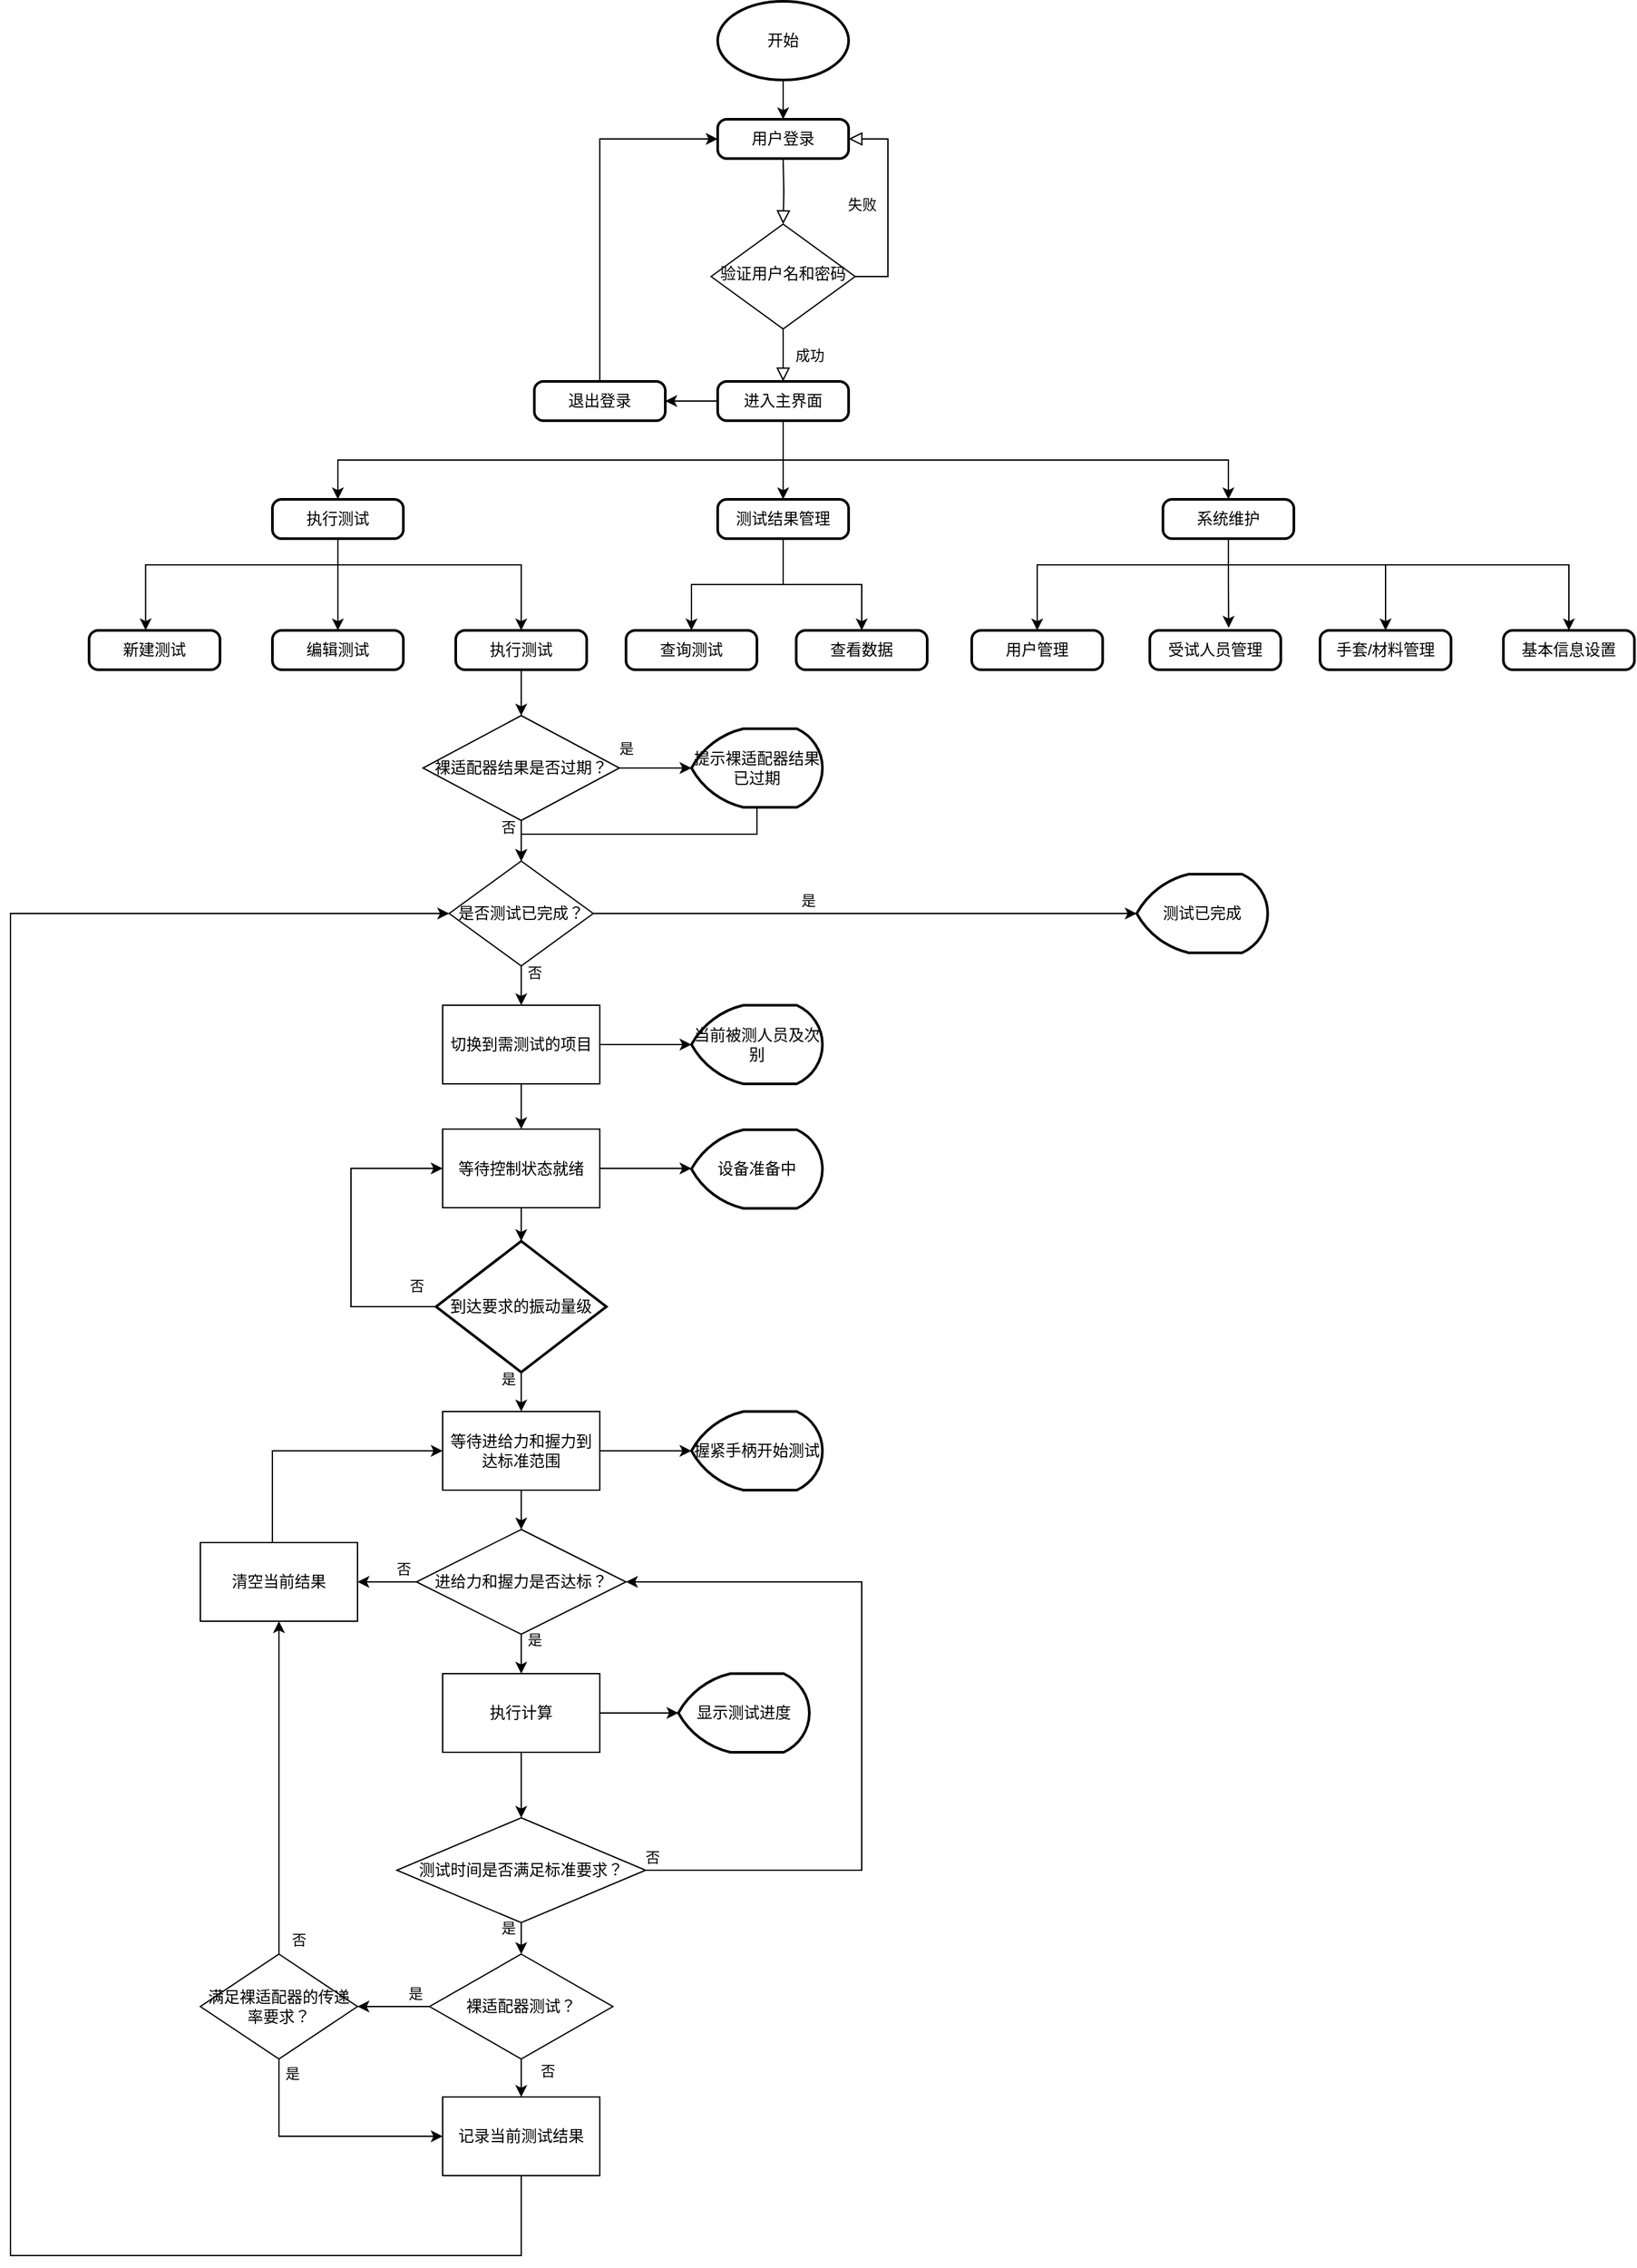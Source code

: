 <mxfile version="14.0.5" type="github">
  <diagram id="C5RBs43oDa-KdzZeNtuy" name="Page-1">
    <mxGraphModel dx="1935" dy="1855" grid="1" gridSize="10" guides="1" tooltips="1" connect="1" arrows="1" fold="1" page="1" pageScale="1" pageWidth="827" pageHeight="1169" math="0" shadow="0">
      <root>
        <mxCell id="WIyWlLk6GJQsqaUBKTNV-0" />
        <mxCell id="WIyWlLk6GJQsqaUBKTNV-1" parent="WIyWlLk6GJQsqaUBKTNV-0" />
        <mxCell id="WIyWlLk6GJQsqaUBKTNV-2" value="" style="rounded=0;html=1;jettySize=auto;orthogonalLoop=1;fontSize=11;endArrow=block;endFill=0;endSize=8;strokeWidth=1;shadow=0;labelBackgroundColor=none;edgeStyle=orthogonalEdgeStyle;" parent="WIyWlLk6GJQsqaUBKTNV-1" target="WIyWlLk6GJQsqaUBKTNV-6" edge="1">
          <mxGeometry relative="1" as="geometry">
            <mxPoint x="110" y="-370" as="sourcePoint" />
          </mxGeometry>
        </mxCell>
        <mxCell id="WIyWlLk6GJQsqaUBKTNV-4" value="成功" style="rounded=0;html=1;jettySize=auto;orthogonalLoop=1;fontSize=11;endArrow=block;endFill=0;endSize=8;strokeWidth=1;shadow=0;labelBackgroundColor=none;edgeStyle=orthogonalEdgeStyle;" parent="WIyWlLk6GJQsqaUBKTNV-1" source="WIyWlLk6GJQsqaUBKTNV-6" edge="1">
          <mxGeometry y="20" relative="1" as="geometry">
            <mxPoint as="offset" />
            <mxPoint x="110" y="-200" as="targetPoint" />
          </mxGeometry>
        </mxCell>
        <mxCell id="WIyWlLk6GJQsqaUBKTNV-5" value="失败" style="edgeStyle=orthogonalEdgeStyle;rounded=0;html=1;jettySize=auto;orthogonalLoop=1;fontSize=11;endArrow=block;endFill=0;endSize=8;strokeWidth=1;shadow=0;labelBackgroundColor=none;entryX=1;entryY=0.5;entryDx=0;entryDy=0;exitX=1;exitY=0.5;exitDx=0;exitDy=0;" parent="WIyWlLk6GJQsqaUBKTNV-1" source="WIyWlLk6GJQsqaUBKTNV-6" target="-vagqT4oPrXyImM88Zhv-7" edge="1">
          <mxGeometry y="20" relative="1" as="geometry">
            <mxPoint as="offset" />
            <mxPoint x="170" y="-390" as="targetPoint" />
            <Array as="points">
              <mxPoint x="190" y="-280" />
              <mxPoint x="190" y="-385" />
            </Array>
          </mxGeometry>
        </mxCell>
        <mxCell id="WIyWlLk6GJQsqaUBKTNV-6" value="验证用户名和密码" style="rhombus;whiteSpace=wrap;html=1;shadow=0;fontFamily=Helvetica;fontSize=12;align=center;strokeWidth=1;spacing=6;spacingTop=-4;" parent="WIyWlLk6GJQsqaUBKTNV-1" vertex="1">
          <mxGeometry x="55" y="-320" width="110" height="80" as="geometry" />
        </mxCell>
        <mxCell id="-vagqT4oPrXyImM88Zhv-8" value="" style="edgeStyle=orthogonalEdgeStyle;rounded=0;orthogonalLoop=1;jettySize=auto;html=1;" edge="1" parent="WIyWlLk6GJQsqaUBKTNV-1" source="-vagqT4oPrXyImM88Zhv-2" target="-vagqT4oPrXyImM88Zhv-7">
          <mxGeometry relative="1" as="geometry" />
        </mxCell>
        <mxCell id="-vagqT4oPrXyImM88Zhv-2" value="开始" style="strokeWidth=2;html=1;shape=mxgraph.flowchart.start_1;whiteSpace=wrap;" vertex="1" parent="WIyWlLk6GJQsqaUBKTNV-1">
          <mxGeometry x="60" y="-490" width="100" height="60" as="geometry" />
        </mxCell>
        <mxCell id="-vagqT4oPrXyImM88Zhv-5" value="" style="edgeStyle=orthogonalEdgeStyle;rounded=0;orthogonalLoop=1;jettySize=auto;html=1;" edge="1" parent="WIyWlLk6GJQsqaUBKTNV-1" source="-vagqT4oPrXyImM88Zhv-3" target="-vagqT4oPrXyImM88Zhv-4">
          <mxGeometry relative="1" as="geometry" />
        </mxCell>
        <mxCell id="-vagqT4oPrXyImM88Zhv-12" value="" style="edgeStyle=orthogonalEdgeStyle;rounded=0;orthogonalLoop=1;jettySize=auto;html=1;" edge="1" parent="WIyWlLk6GJQsqaUBKTNV-1" source="-vagqT4oPrXyImM88Zhv-3" target="-vagqT4oPrXyImM88Zhv-10">
          <mxGeometry relative="1" as="geometry" />
        </mxCell>
        <mxCell id="-vagqT4oPrXyImM88Zhv-13" style="edgeStyle=orthogonalEdgeStyle;rounded=0;orthogonalLoop=1;jettySize=auto;html=1;" edge="1" parent="WIyWlLk6GJQsqaUBKTNV-1" source="-vagqT4oPrXyImM88Zhv-3" target="-vagqT4oPrXyImM88Zhv-9">
          <mxGeometry relative="1" as="geometry">
            <Array as="points">
              <mxPoint x="110" y="-140" />
              <mxPoint x="-230" y="-140" />
            </Array>
          </mxGeometry>
        </mxCell>
        <mxCell id="-vagqT4oPrXyImM88Zhv-14" style="edgeStyle=orthogonalEdgeStyle;rounded=0;orthogonalLoop=1;jettySize=auto;html=1;" edge="1" parent="WIyWlLk6GJQsqaUBKTNV-1" source="-vagqT4oPrXyImM88Zhv-3" target="-vagqT4oPrXyImM88Zhv-11">
          <mxGeometry relative="1" as="geometry">
            <Array as="points">
              <mxPoint x="110" y="-140" />
              <mxPoint x="450" y="-140" />
            </Array>
          </mxGeometry>
        </mxCell>
        <mxCell id="-vagqT4oPrXyImM88Zhv-3" value="进入主界面" style="rounded=1;whiteSpace=wrap;html=1;absoluteArcSize=1;arcSize=14;strokeWidth=2;" vertex="1" parent="WIyWlLk6GJQsqaUBKTNV-1">
          <mxGeometry x="60" y="-200" width="100" height="30" as="geometry" />
        </mxCell>
        <mxCell id="-vagqT4oPrXyImM88Zhv-6" style="edgeStyle=orthogonalEdgeStyle;rounded=0;orthogonalLoop=1;jettySize=auto;html=1;entryX=0;entryY=0.5;entryDx=0;entryDy=0;" edge="1" parent="WIyWlLk6GJQsqaUBKTNV-1" source="-vagqT4oPrXyImM88Zhv-4" target="-vagqT4oPrXyImM88Zhv-7">
          <mxGeometry relative="1" as="geometry">
            <Array as="points">
              <mxPoint x="-30" y="-385" />
            </Array>
          </mxGeometry>
        </mxCell>
        <mxCell id="-vagqT4oPrXyImM88Zhv-4" value="退出登录" style="rounded=1;whiteSpace=wrap;html=1;absoluteArcSize=1;arcSize=14;strokeWidth=2;" vertex="1" parent="WIyWlLk6GJQsqaUBKTNV-1">
          <mxGeometry x="-80" y="-200" width="100" height="30" as="geometry" />
        </mxCell>
        <mxCell id="-vagqT4oPrXyImM88Zhv-7" value="用户登录" style="rounded=1;whiteSpace=wrap;html=1;absoluteArcSize=1;arcSize=14;strokeWidth=2;" vertex="1" parent="WIyWlLk6GJQsqaUBKTNV-1">
          <mxGeometry x="60" y="-400" width="100" height="30" as="geometry" />
        </mxCell>
        <mxCell id="-vagqT4oPrXyImM88Zhv-26" value="" style="edgeStyle=orthogonalEdgeStyle;rounded=0;orthogonalLoop=1;jettySize=auto;html=1;" edge="1" parent="WIyWlLk6GJQsqaUBKTNV-1" source="-vagqT4oPrXyImM88Zhv-9" target="-vagqT4oPrXyImM88Zhv-24">
          <mxGeometry relative="1" as="geometry" />
        </mxCell>
        <mxCell id="-vagqT4oPrXyImM88Zhv-27" style="edgeStyle=orthogonalEdgeStyle;rounded=0;orthogonalLoop=1;jettySize=auto;html=1;" edge="1" parent="WIyWlLk6GJQsqaUBKTNV-1" source="-vagqT4oPrXyImM88Zhv-9" target="-vagqT4oPrXyImM88Zhv-25">
          <mxGeometry relative="1" as="geometry">
            <Array as="points">
              <mxPoint x="-230" y="-60" />
              <mxPoint x="-90" y="-60" />
            </Array>
          </mxGeometry>
        </mxCell>
        <mxCell id="-vagqT4oPrXyImM88Zhv-28" style="edgeStyle=orthogonalEdgeStyle;rounded=0;orthogonalLoop=1;jettySize=auto;html=1;entryX=0.432;entryY=-0.004;entryDx=0;entryDy=0;entryPerimeter=0;" edge="1" parent="WIyWlLk6GJQsqaUBKTNV-1" source="-vagqT4oPrXyImM88Zhv-9" target="-vagqT4oPrXyImM88Zhv-23">
          <mxGeometry relative="1" as="geometry">
            <Array as="points">
              <mxPoint x="-230" y="-60" />
              <mxPoint x="-377" y="-60" />
            </Array>
          </mxGeometry>
        </mxCell>
        <mxCell id="-vagqT4oPrXyImM88Zhv-9" value="执行测试" style="rounded=1;whiteSpace=wrap;html=1;absoluteArcSize=1;arcSize=14;strokeWidth=2;" vertex="1" parent="WIyWlLk6GJQsqaUBKTNV-1">
          <mxGeometry x="-280" y="-110" width="100" height="30" as="geometry" />
        </mxCell>
        <mxCell id="-vagqT4oPrXyImM88Zhv-31" style="edgeStyle=orthogonalEdgeStyle;rounded=0;orthogonalLoop=1;jettySize=auto;html=1;" edge="1" parent="WIyWlLk6GJQsqaUBKTNV-1" source="-vagqT4oPrXyImM88Zhv-10" target="-vagqT4oPrXyImM88Zhv-29">
          <mxGeometry relative="1" as="geometry" />
        </mxCell>
        <mxCell id="-vagqT4oPrXyImM88Zhv-32" style="edgeStyle=orthogonalEdgeStyle;rounded=0;orthogonalLoop=1;jettySize=auto;html=1;" edge="1" parent="WIyWlLk6GJQsqaUBKTNV-1" source="-vagqT4oPrXyImM88Zhv-10" target="-vagqT4oPrXyImM88Zhv-30">
          <mxGeometry relative="1" as="geometry" />
        </mxCell>
        <mxCell id="-vagqT4oPrXyImM88Zhv-10" value="测试结果管理" style="rounded=1;whiteSpace=wrap;html=1;absoluteArcSize=1;arcSize=14;strokeWidth=2;" vertex="1" parent="WIyWlLk6GJQsqaUBKTNV-1">
          <mxGeometry x="60" y="-110" width="100" height="30" as="geometry" />
        </mxCell>
        <mxCell id="-vagqT4oPrXyImM88Zhv-19" style="edgeStyle=orthogonalEdgeStyle;rounded=0;orthogonalLoop=1;jettySize=auto;html=1;entryX=0.5;entryY=0;entryDx=0;entryDy=0;" edge="1" parent="WIyWlLk6GJQsqaUBKTNV-1" source="-vagqT4oPrXyImM88Zhv-11" target="-vagqT4oPrXyImM88Zhv-15">
          <mxGeometry relative="1" as="geometry">
            <Array as="points">
              <mxPoint x="450" y="-60" />
              <mxPoint x="304" y="-60" />
            </Array>
          </mxGeometry>
        </mxCell>
        <mxCell id="-vagqT4oPrXyImM88Zhv-20" style="edgeStyle=orthogonalEdgeStyle;rounded=0;orthogonalLoop=1;jettySize=auto;html=1;entryX=0.602;entryY=-0.068;entryDx=0;entryDy=0;entryPerimeter=0;" edge="1" parent="WIyWlLk6GJQsqaUBKTNV-1" source="-vagqT4oPrXyImM88Zhv-11" target="-vagqT4oPrXyImM88Zhv-16">
          <mxGeometry relative="1" as="geometry" />
        </mxCell>
        <mxCell id="-vagqT4oPrXyImM88Zhv-21" style="edgeStyle=orthogonalEdgeStyle;rounded=0;orthogonalLoop=1;jettySize=auto;html=1;" edge="1" parent="WIyWlLk6GJQsqaUBKTNV-1" source="-vagqT4oPrXyImM88Zhv-11" target="-vagqT4oPrXyImM88Zhv-17">
          <mxGeometry relative="1" as="geometry">
            <Array as="points">
              <mxPoint x="450" y="-60" />
              <mxPoint x="570" y="-60" />
            </Array>
          </mxGeometry>
        </mxCell>
        <mxCell id="-vagqT4oPrXyImM88Zhv-22" style="edgeStyle=orthogonalEdgeStyle;rounded=0;orthogonalLoop=1;jettySize=auto;html=1;" edge="1" parent="WIyWlLk6GJQsqaUBKTNV-1" source="-vagqT4oPrXyImM88Zhv-11" target="-vagqT4oPrXyImM88Zhv-18">
          <mxGeometry relative="1" as="geometry">
            <Array as="points">
              <mxPoint x="450" y="-60" />
              <mxPoint x="710" y="-60" />
            </Array>
          </mxGeometry>
        </mxCell>
        <mxCell id="-vagqT4oPrXyImM88Zhv-11" value="系统维护" style="rounded=1;whiteSpace=wrap;html=1;absoluteArcSize=1;arcSize=14;strokeWidth=2;" vertex="1" parent="WIyWlLk6GJQsqaUBKTNV-1">
          <mxGeometry x="400" y="-110" width="100" height="30" as="geometry" />
        </mxCell>
        <mxCell id="-vagqT4oPrXyImM88Zhv-15" value="用户管理" style="rounded=1;whiteSpace=wrap;html=1;absoluteArcSize=1;arcSize=14;strokeWidth=2;" vertex="1" parent="WIyWlLk6GJQsqaUBKTNV-1">
          <mxGeometry x="254" y="-10" width="100" height="30" as="geometry" />
        </mxCell>
        <mxCell id="-vagqT4oPrXyImM88Zhv-16" value="受试人员管理" style="rounded=1;whiteSpace=wrap;html=1;absoluteArcSize=1;arcSize=14;strokeWidth=2;" vertex="1" parent="WIyWlLk6GJQsqaUBKTNV-1">
          <mxGeometry x="390" y="-10" width="100" height="30" as="geometry" />
        </mxCell>
        <mxCell id="-vagqT4oPrXyImM88Zhv-17" value="手套/材料管理" style="rounded=1;whiteSpace=wrap;html=1;absoluteArcSize=1;arcSize=14;strokeWidth=2;" vertex="1" parent="WIyWlLk6GJQsqaUBKTNV-1">
          <mxGeometry x="520" y="-10" width="100" height="30" as="geometry" />
        </mxCell>
        <mxCell id="-vagqT4oPrXyImM88Zhv-18" value="基本信息设置" style="rounded=1;whiteSpace=wrap;html=1;absoluteArcSize=1;arcSize=14;strokeWidth=2;" vertex="1" parent="WIyWlLk6GJQsqaUBKTNV-1">
          <mxGeometry x="660" y="-10" width="100" height="30" as="geometry" />
        </mxCell>
        <mxCell id="-vagqT4oPrXyImM88Zhv-23" value="新建测试" style="rounded=1;whiteSpace=wrap;html=1;absoluteArcSize=1;arcSize=14;strokeWidth=2;" vertex="1" parent="WIyWlLk6GJQsqaUBKTNV-1">
          <mxGeometry x="-420" y="-10" width="100" height="30" as="geometry" />
        </mxCell>
        <mxCell id="-vagqT4oPrXyImM88Zhv-24" value="编辑测试" style="rounded=1;whiteSpace=wrap;html=1;absoluteArcSize=1;arcSize=14;strokeWidth=2;" vertex="1" parent="WIyWlLk6GJQsqaUBKTNV-1">
          <mxGeometry x="-280" y="-10" width="100" height="30" as="geometry" />
        </mxCell>
        <mxCell id="-vagqT4oPrXyImM88Zhv-34" value="" style="edgeStyle=orthogonalEdgeStyle;rounded=0;orthogonalLoop=1;jettySize=auto;html=1;" edge="1" parent="WIyWlLk6GJQsqaUBKTNV-1" source="-vagqT4oPrXyImM88Zhv-25" target="-vagqT4oPrXyImM88Zhv-33">
          <mxGeometry relative="1" as="geometry" />
        </mxCell>
        <mxCell id="-vagqT4oPrXyImM88Zhv-25" value="执行测试" style="rounded=1;whiteSpace=wrap;html=1;absoluteArcSize=1;arcSize=14;strokeWidth=2;" vertex="1" parent="WIyWlLk6GJQsqaUBKTNV-1">
          <mxGeometry x="-140" y="-10" width="100" height="30" as="geometry" />
        </mxCell>
        <mxCell id="-vagqT4oPrXyImM88Zhv-29" value="查询测试" style="rounded=1;whiteSpace=wrap;html=1;absoluteArcSize=1;arcSize=14;strokeWidth=2;" vertex="1" parent="WIyWlLk6GJQsqaUBKTNV-1">
          <mxGeometry x="-10" y="-10" width="100" height="30" as="geometry" />
        </mxCell>
        <mxCell id="-vagqT4oPrXyImM88Zhv-30" value="查看数据" style="rounded=1;whiteSpace=wrap;html=1;absoluteArcSize=1;arcSize=14;strokeWidth=2;" vertex="1" parent="WIyWlLk6GJQsqaUBKTNV-1">
          <mxGeometry x="120" y="-10" width="100" height="30" as="geometry" />
        </mxCell>
        <mxCell id="-vagqT4oPrXyImM88Zhv-40" value="" style="edgeStyle=orthogonalEdgeStyle;rounded=0;orthogonalLoop=1;jettySize=auto;html=1;entryX=0.5;entryY=0;entryDx=0;entryDy=0;" edge="1" parent="WIyWlLk6GJQsqaUBKTNV-1" source="-vagqT4oPrXyImM88Zhv-33" target="-vagqT4oPrXyImM88Zhv-51">
          <mxGeometry relative="1" as="geometry">
            <mxPoint x="80.059" y="160" as="targetPoint" />
          </mxGeometry>
        </mxCell>
        <mxCell id="-vagqT4oPrXyImM88Zhv-118" value="否" style="edgeLabel;html=1;align=center;verticalAlign=middle;resizable=0;points=[];" vertex="1" connectable="0" parent="-vagqT4oPrXyImM88Zhv-40">
          <mxGeometry x="-0.812" y="1" relative="1" as="geometry">
            <mxPoint x="-11" as="offset" />
          </mxGeometry>
        </mxCell>
        <mxCell id="-vagqT4oPrXyImM88Zhv-106" value="是" style="edgeStyle=orthogonalEdgeStyle;rounded=0;orthogonalLoop=1;jettySize=auto;html=1;" edge="1" parent="WIyWlLk6GJQsqaUBKTNV-1" source="-vagqT4oPrXyImM88Zhv-33" target="-vagqT4oPrXyImM88Zhv-105">
          <mxGeometry x="-0.818" y="15" relative="1" as="geometry">
            <mxPoint as="offset" />
          </mxGeometry>
        </mxCell>
        <mxCell id="-vagqT4oPrXyImM88Zhv-33" value="裸适配器结果是否过期？" style="rhombus;whiteSpace=wrap;html=1;" vertex="1" parent="WIyWlLk6GJQsqaUBKTNV-1">
          <mxGeometry x="-165" y="55" width="150" height="80" as="geometry" />
        </mxCell>
        <mxCell id="-vagqT4oPrXyImM88Zhv-53" value="" style="edgeStyle=orthogonalEdgeStyle;rounded=0;orthogonalLoop=1;jettySize=auto;html=1;entryX=0;entryY=0.5;entryDx=0;entryDy=0;entryPerimeter=0;" edge="1" parent="WIyWlLk6GJQsqaUBKTNV-1" source="-vagqT4oPrXyImM88Zhv-51" target="-vagqT4oPrXyImM88Zhv-61">
          <mxGeometry relative="1" as="geometry">
            <mxPoint x="40" y="206" as="targetPoint" />
          </mxGeometry>
        </mxCell>
        <mxCell id="-vagqT4oPrXyImM88Zhv-56" value="是" style="edgeLabel;html=1;align=center;verticalAlign=middle;resizable=0;points=[];" vertex="1" connectable="0" parent="-vagqT4oPrXyImM88Zhv-53">
          <mxGeometry x="-0.184" y="-1" relative="1" as="geometry">
            <mxPoint x="-5.8" y="-11" as="offset" />
          </mxGeometry>
        </mxCell>
        <mxCell id="-vagqT4oPrXyImM88Zhv-55" value="" style="edgeStyle=orthogonalEdgeStyle;rounded=0;orthogonalLoop=1;jettySize=auto;html=1;" edge="1" parent="WIyWlLk6GJQsqaUBKTNV-1" source="-vagqT4oPrXyImM88Zhv-51" target="-vagqT4oPrXyImM88Zhv-54">
          <mxGeometry relative="1" as="geometry" />
        </mxCell>
        <mxCell id="-vagqT4oPrXyImM88Zhv-57" value="否" style="edgeLabel;html=1;align=center;verticalAlign=middle;resizable=0;points=[];" vertex="1" connectable="0" parent="-vagqT4oPrXyImM88Zhv-55">
          <mxGeometry x="-0.813" y="-2" relative="1" as="geometry">
            <mxPoint x="12" as="offset" />
          </mxGeometry>
        </mxCell>
        <mxCell id="-vagqT4oPrXyImM88Zhv-51" value="是否测试已完成？" style="rhombus;whiteSpace=wrap;html=1;" vertex="1" parent="WIyWlLk6GJQsqaUBKTNV-1">
          <mxGeometry x="-145" y="166" width="110" height="80" as="geometry" />
        </mxCell>
        <mxCell id="-vagqT4oPrXyImM88Zhv-59" value="" style="edgeStyle=orthogonalEdgeStyle;rounded=0;orthogonalLoop=1;jettySize=auto;html=1;" edge="1" parent="WIyWlLk6GJQsqaUBKTNV-1" source="-vagqT4oPrXyImM88Zhv-54" target="-vagqT4oPrXyImM88Zhv-58">
          <mxGeometry relative="1" as="geometry" />
        </mxCell>
        <mxCell id="-vagqT4oPrXyImM88Zhv-63" value="" style="edgeStyle=orthogonalEdgeStyle;rounded=0;orthogonalLoop=1;jettySize=auto;html=1;" edge="1" parent="WIyWlLk6GJQsqaUBKTNV-1" source="-vagqT4oPrXyImM88Zhv-54" target="-vagqT4oPrXyImM88Zhv-62">
          <mxGeometry relative="1" as="geometry" />
        </mxCell>
        <mxCell id="-vagqT4oPrXyImM88Zhv-54" value="切换到需测试的项目" style="whiteSpace=wrap;html=1;" vertex="1" parent="WIyWlLk6GJQsqaUBKTNV-1">
          <mxGeometry x="-150" y="276" width="120" height="60" as="geometry" />
        </mxCell>
        <mxCell id="-vagqT4oPrXyImM88Zhv-65" value="" style="edgeStyle=orthogonalEdgeStyle;rounded=0;orthogonalLoop=1;jettySize=auto;html=1;" edge="1" parent="WIyWlLk6GJQsqaUBKTNV-1" source="-vagqT4oPrXyImM88Zhv-58" target="-vagqT4oPrXyImM88Zhv-64">
          <mxGeometry relative="1" as="geometry" />
        </mxCell>
        <mxCell id="-vagqT4oPrXyImM88Zhv-67" value="" style="edgeStyle=orthogonalEdgeStyle;rounded=0;orthogonalLoop=1;jettySize=auto;html=1;" edge="1" parent="WIyWlLk6GJQsqaUBKTNV-1" source="-vagqT4oPrXyImM88Zhv-58" target="-vagqT4oPrXyImM88Zhv-66">
          <mxGeometry relative="1" as="geometry">
            <Array as="points">
              <mxPoint y="401" />
              <mxPoint y="401" />
            </Array>
          </mxGeometry>
        </mxCell>
        <mxCell id="-vagqT4oPrXyImM88Zhv-58" value="等待控制状态就绪" style="whiteSpace=wrap;html=1;" vertex="1" parent="WIyWlLk6GJQsqaUBKTNV-1">
          <mxGeometry x="-150" y="370.5" width="120" height="60" as="geometry" />
        </mxCell>
        <mxCell id="-vagqT4oPrXyImM88Zhv-61" value="测试已完成" style="strokeWidth=2;html=1;shape=mxgraph.flowchart.display;whiteSpace=wrap;" vertex="1" parent="WIyWlLk6GJQsqaUBKTNV-1">
          <mxGeometry x="380" y="176" width="100" height="60" as="geometry" />
        </mxCell>
        <mxCell id="-vagqT4oPrXyImM88Zhv-62" value="当前被测人员及次别" style="strokeWidth=2;html=1;shape=mxgraph.flowchart.display;whiteSpace=wrap;" vertex="1" parent="WIyWlLk6GJQsqaUBKTNV-1">
          <mxGeometry x="40" y="276" width="100" height="60" as="geometry" />
        </mxCell>
        <mxCell id="-vagqT4oPrXyImM88Zhv-73" value="" style="edgeStyle=orthogonalEdgeStyle;rounded=0;orthogonalLoop=1;jettySize=auto;html=1;" edge="1" parent="WIyWlLk6GJQsqaUBKTNV-1" source="-vagqT4oPrXyImM88Zhv-64" target="-vagqT4oPrXyImM88Zhv-72">
          <mxGeometry relative="1" as="geometry" />
        </mxCell>
        <mxCell id="-vagqT4oPrXyImM88Zhv-83" value="是" style="edgeLabel;html=1;align=center;verticalAlign=middle;resizable=0;points=[];" vertex="1" connectable="0" parent="-vagqT4oPrXyImM88Zhv-73">
          <mxGeometry x="-0.807" relative="1" as="geometry">
            <mxPoint x="-10" as="offset" />
          </mxGeometry>
        </mxCell>
        <mxCell id="-vagqT4oPrXyImM88Zhv-119" style="edgeStyle=orthogonalEdgeStyle;rounded=0;orthogonalLoop=1;jettySize=auto;html=1;entryX=0;entryY=0.5;entryDx=0;entryDy=0;" edge="1" parent="WIyWlLk6GJQsqaUBKTNV-1" source="-vagqT4oPrXyImM88Zhv-64" target="-vagqT4oPrXyImM88Zhv-58">
          <mxGeometry relative="1" as="geometry">
            <Array as="points">
              <mxPoint x="-220" y="506" />
              <mxPoint x="-220" y="401" />
            </Array>
          </mxGeometry>
        </mxCell>
        <mxCell id="-vagqT4oPrXyImM88Zhv-120" value="否" style="edgeLabel;html=1;align=center;verticalAlign=middle;resizable=0;points=[];" vertex="1" connectable="0" parent="-vagqT4oPrXyImM88Zhv-119">
          <mxGeometry x="-0.863" y="-2" relative="1" as="geometry">
            <mxPoint x="1.55" y="-14.03" as="offset" />
          </mxGeometry>
        </mxCell>
        <mxCell id="-vagqT4oPrXyImM88Zhv-64" value="到达要求的振动量级" style="strokeWidth=2;html=1;shape=mxgraph.flowchart.decision;whiteSpace=wrap;" vertex="1" parent="WIyWlLk6GJQsqaUBKTNV-1">
          <mxGeometry x="-155" y="456" width="130" height="100" as="geometry" />
        </mxCell>
        <mxCell id="-vagqT4oPrXyImM88Zhv-66" value="设备准备中" style="strokeWidth=2;html=1;shape=mxgraph.flowchart.display;whiteSpace=wrap;" vertex="1" parent="WIyWlLk6GJQsqaUBKTNV-1">
          <mxGeometry x="40" y="371" width="100" height="60" as="geometry" />
        </mxCell>
        <mxCell id="-vagqT4oPrXyImM88Zhv-71" value="握紧手柄开始测试" style="strokeWidth=2;html=1;shape=mxgraph.flowchart.display;whiteSpace=wrap;" vertex="1" parent="WIyWlLk6GJQsqaUBKTNV-1">
          <mxGeometry x="40" y="586" width="100" height="60" as="geometry" />
        </mxCell>
        <mxCell id="-vagqT4oPrXyImM88Zhv-74" value="" style="edgeStyle=orthogonalEdgeStyle;rounded=0;orthogonalLoop=1;jettySize=auto;html=1;" edge="1" parent="WIyWlLk6GJQsqaUBKTNV-1" source="-vagqT4oPrXyImM88Zhv-72" target="-vagqT4oPrXyImM88Zhv-71">
          <mxGeometry relative="1" as="geometry" />
        </mxCell>
        <mxCell id="-vagqT4oPrXyImM88Zhv-95" value="" style="edgeStyle=orthogonalEdgeStyle;rounded=0;orthogonalLoop=1;jettySize=auto;html=1;" edge="1" parent="WIyWlLk6GJQsqaUBKTNV-1" source="-vagqT4oPrXyImM88Zhv-72" target="-vagqT4oPrXyImM88Zhv-85">
          <mxGeometry relative="1" as="geometry" />
        </mxCell>
        <mxCell id="-vagqT4oPrXyImM88Zhv-72" value="等待进给力和握力到达标准范围" style="whiteSpace=wrap;html=1;" vertex="1" parent="WIyWlLk6GJQsqaUBKTNV-1">
          <mxGeometry x="-150" y="586" width="120" height="60" as="geometry" />
        </mxCell>
        <mxCell id="-vagqT4oPrXyImM88Zhv-103" style="edgeStyle=orthogonalEdgeStyle;rounded=0;orthogonalLoop=1;jettySize=auto;html=1;entryX=1;entryY=0.5;entryDx=0;entryDy=0;" edge="1" parent="WIyWlLk6GJQsqaUBKTNV-1" source="-vagqT4oPrXyImM88Zhv-75" target="-vagqT4oPrXyImM88Zhv-85">
          <mxGeometry relative="1" as="geometry">
            <mxPoint x="200.0" y="776" as="targetPoint" />
            <Array as="points">
              <mxPoint x="170" y="936" />
              <mxPoint x="170" y="716" />
            </Array>
          </mxGeometry>
        </mxCell>
        <mxCell id="-vagqT4oPrXyImM88Zhv-104" value="否" style="edgeLabel;html=1;align=center;verticalAlign=middle;resizable=0;points=[];" vertex="1" connectable="0" parent="-vagqT4oPrXyImM88Zhv-103">
          <mxGeometry x="-0.88" y="-3" relative="1" as="geometry">
            <mxPoint x="-29.17" y="-13" as="offset" />
          </mxGeometry>
        </mxCell>
        <mxCell id="-vagqT4oPrXyImM88Zhv-109" value="是" style="edgeStyle=orthogonalEdgeStyle;rounded=0;orthogonalLoop=1;jettySize=auto;html=1;" edge="1" parent="WIyWlLk6GJQsqaUBKTNV-1" source="-vagqT4oPrXyImM88Zhv-75" target="-vagqT4oPrXyImM88Zhv-108">
          <mxGeometry x="0.287" y="-10" relative="1" as="geometry">
            <mxPoint as="offset" />
          </mxGeometry>
        </mxCell>
        <mxCell id="-vagqT4oPrXyImM88Zhv-75" value="测试时间是否满足标准要求？" style="rhombus;whiteSpace=wrap;html=1;" vertex="1" parent="WIyWlLk6GJQsqaUBKTNV-1">
          <mxGeometry x="-185" y="896" width="190" height="80" as="geometry" />
        </mxCell>
        <mxCell id="-vagqT4oPrXyImM88Zhv-79" value="显示测试进度" style="strokeWidth=2;html=1;shape=mxgraph.flowchart.display;whiteSpace=wrap;" vertex="1" parent="WIyWlLk6GJQsqaUBKTNV-1">
          <mxGeometry x="30" y="786" width="100" height="60" as="geometry" />
        </mxCell>
        <mxCell id="-vagqT4oPrXyImM88Zhv-82" value="" style="edgeStyle=orthogonalEdgeStyle;rounded=0;orthogonalLoop=1;jettySize=auto;html=1;" edge="1" parent="WIyWlLk6GJQsqaUBKTNV-1" source="-vagqT4oPrXyImM88Zhv-80" target="-vagqT4oPrXyImM88Zhv-79">
          <mxGeometry relative="1" as="geometry" />
        </mxCell>
        <mxCell id="-vagqT4oPrXyImM88Zhv-102" value="" style="edgeStyle=orthogonalEdgeStyle;rounded=0;orthogonalLoop=1;jettySize=auto;html=1;" edge="1" parent="WIyWlLk6GJQsqaUBKTNV-1" source="-vagqT4oPrXyImM88Zhv-80" target="-vagqT4oPrXyImM88Zhv-75">
          <mxGeometry relative="1" as="geometry" />
        </mxCell>
        <mxCell id="-vagqT4oPrXyImM88Zhv-80" value="执行计算" style="whiteSpace=wrap;html=1;" vertex="1" parent="WIyWlLk6GJQsqaUBKTNV-1">
          <mxGeometry x="-150" y="786" width="120" height="60" as="geometry" />
        </mxCell>
        <mxCell id="-vagqT4oPrXyImM88Zhv-91" value="否" style="edgeStyle=orthogonalEdgeStyle;rounded=0;orthogonalLoop=1;jettySize=auto;html=1;" edge="1" parent="WIyWlLk6GJQsqaUBKTNV-1" source="-vagqT4oPrXyImM88Zhv-85" target="-vagqT4oPrXyImM88Zhv-90">
          <mxGeometry x="-0.556" y="-10" relative="1" as="geometry">
            <mxPoint as="offset" />
          </mxGeometry>
        </mxCell>
        <mxCell id="-vagqT4oPrXyImM88Zhv-96" value="是" style="edgeStyle=orthogonalEdgeStyle;rounded=0;orthogonalLoop=1;jettySize=auto;html=1;" edge="1" parent="WIyWlLk6GJQsqaUBKTNV-1" source="-vagqT4oPrXyImM88Zhv-85" target="-vagqT4oPrXyImM88Zhv-80">
          <mxGeometry x="-0.839" y="10" relative="1" as="geometry">
            <mxPoint as="offset" />
          </mxGeometry>
        </mxCell>
        <mxCell id="-vagqT4oPrXyImM88Zhv-85" value="进给力和握力是否达标？" style="rhombus;whiteSpace=wrap;html=1;" vertex="1" parent="WIyWlLk6GJQsqaUBKTNV-1">
          <mxGeometry x="-170" y="676" width="160" height="80" as="geometry" />
        </mxCell>
        <mxCell id="-vagqT4oPrXyImM88Zhv-92" style="edgeStyle=orthogonalEdgeStyle;rounded=0;orthogonalLoop=1;jettySize=auto;html=1;entryX=0;entryY=0.5;entryDx=0;entryDy=0;" edge="1" parent="WIyWlLk6GJQsqaUBKTNV-1" source="-vagqT4oPrXyImM88Zhv-90" target="-vagqT4oPrXyImM88Zhv-72">
          <mxGeometry relative="1" as="geometry">
            <Array as="points">
              <mxPoint x="-280" y="616" />
            </Array>
          </mxGeometry>
        </mxCell>
        <mxCell id="-vagqT4oPrXyImM88Zhv-90" value="清空当前结果" style="whiteSpace=wrap;html=1;" vertex="1" parent="WIyWlLk6GJQsqaUBKTNV-1">
          <mxGeometry x="-335" y="686" width="120" height="60" as="geometry" />
        </mxCell>
        <mxCell id="-vagqT4oPrXyImM88Zhv-116" style="edgeStyle=orthogonalEdgeStyle;rounded=0;orthogonalLoop=1;jettySize=auto;html=1;entryX=0;entryY=0.5;entryDx=0;entryDy=0;" edge="1" parent="WIyWlLk6GJQsqaUBKTNV-1" source="-vagqT4oPrXyImM88Zhv-98" target="-vagqT4oPrXyImM88Zhv-51">
          <mxGeometry relative="1" as="geometry">
            <mxPoint x="-480" y="910" as="targetPoint" />
            <Array as="points">
              <mxPoint x="-90" y="1230" />
              <mxPoint x="-480" y="1230" />
              <mxPoint x="-480" y="206" />
            </Array>
          </mxGeometry>
        </mxCell>
        <mxCell id="-vagqT4oPrXyImM88Zhv-98" value="记录当前测试结果" style="whiteSpace=wrap;html=1;" vertex="1" parent="WIyWlLk6GJQsqaUBKTNV-1">
          <mxGeometry x="-150" y="1109" width="120" height="60" as="geometry" />
        </mxCell>
        <mxCell id="-vagqT4oPrXyImM88Zhv-117" style="edgeStyle=orthogonalEdgeStyle;rounded=0;orthogonalLoop=1;jettySize=auto;html=1;exitX=0.5;exitY=1;exitDx=0;exitDy=0;exitPerimeter=0;entryX=0.5;entryY=0;entryDx=0;entryDy=0;" edge="1" parent="WIyWlLk6GJQsqaUBKTNV-1" source="-vagqT4oPrXyImM88Zhv-105" target="-vagqT4oPrXyImM88Zhv-51">
          <mxGeometry relative="1" as="geometry" />
        </mxCell>
        <mxCell id="-vagqT4oPrXyImM88Zhv-105" value="提示裸适配器结果已过期" style="strokeWidth=2;html=1;shape=mxgraph.flowchart.display;whiteSpace=wrap;" vertex="1" parent="WIyWlLk6GJQsqaUBKTNV-1">
          <mxGeometry x="40" y="65" width="100" height="60" as="geometry" />
        </mxCell>
        <mxCell id="-vagqT4oPrXyImM88Zhv-111" value="是" style="edgeStyle=orthogonalEdgeStyle;rounded=0;orthogonalLoop=1;jettySize=auto;html=1;" edge="1" parent="WIyWlLk6GJQsqaUBKTNV-1" source="-vagqT4oPrXyImM88Zhv-108" target="-vagqT4oPrXyImM88Zhv-110">
          <mxGeometry x="-0.6" y="-10" relative="1" as="geometry">
            <mxPoint as="offset" />
          </mxGeometry>
        </mxCell>
        <mxCell id="-vagqT4oPrXyImM88Zhv-115" value="否" style="edgeStyle=orthogonalEdgeStyle;rounded=0;orthogonalLoop=1;jettySize=auto;html=1;" edge="1" parent="WIyWlLk6GJQsqaUBKTNV-1" source="-vagqT4oPrXyImM88Zhv-108" target="-vagqT4oPrXyImM88Zhv-98">
          <mxGeometry x="0.216" y="20" relative="1" as="geometry">
            <mxPoint as="offset" />
          </mxGeometry>
        </mxCell>
        <mxCell id="-vagqT4oPrXyImM88Zhv-108" value="裸适配器测试？" style="rhombus;whiteSpace=wrap;html=1;" vertex="1" parent="WIyWlLk6GJQsqaUBKTNV-1">
          <mxGeometry x="-160" y="1000" width="140" height="80" as="geometry" />
        </mxCell>
        <mxCell id="-vagqT4oPrXyImM88Zhv-112" style="edgeStyle=orthogonalEdgeStyle;rounded=0;orthogonalLoop=1;jettySize=auto;html=1;entryX=0;entryY=0.5;entryDx=0;entryDy=0;" edge="1" parent="WIyWlLk6GJQsqaUBKTNV-1" source="-vagqT4oPrXyImM88Zhv-110" target="-vagqT4oPrXyImM88Zhv-98">
          <mxGeometry relative="1" as="geometry">
            <Array as="points">
              <mxPoint x="-275" y="1139" />
            </Array>
          </mxGeometry>
        </mxCell>
        <mxCell id="-vagqT4oPrXyImM88Zhv-113" value="是" style="edgeLabel;html=1;align=center;verticalAlign=middle;resizable=0;points=[];" vertex="1" connectable="0" parent="-vagqT4oPrXyImM88Zhv-112">
          <mxGeometry x="-0.853" y="3" relative="1" as="geometry">
            <mxPoint x="6.97" y="-3.08" as="offset" />
          </mxGeometry>
        </mxCell>
        <mxCell id="-vagqT4oPrXyImM88Zhv-114" value="否" style="edgeStyle=orthogonalEdgeStyle;rounded=0;orthogonalLoop=1;jettySize=auto;html=1;entryX=0.5;entryY=1;entryDx=0;entryDy=0;" edge="1" parent="WIyWlLk6GJQsqaUBKTNV-1" source="-vagqT4oPrXyImM88Zhv-110" target="-vagqT4oPrXyImM88Zhv-90">
          <mxGeometry x="-0.921" y="-15" relative="1" as="geometry">
            <Array as="points">
              <mxPoint x="-275" y="920" />
              <mxPoint x="-275" y="920" />
            </Array>
            <mxPoint y="-1" as="offset" />
          </mxGeometry>
        </mxCell>
        <mxCell id="-vagqT4oPrXyImM88Zhv-110" value="满足裸适配器的传递率要求？" style="rhombus;whiteSpace=wrap;html=1;" vertex="1" parent="WIyWlLk6GJQsqaUBKTNV-1">
          <mxGeometry x="-335" y="1000" width="120" height="80" as="geometry" />
        </mxCell>
      </root>
    </mxGraphModel>
  </diagram>
</mxfile>
